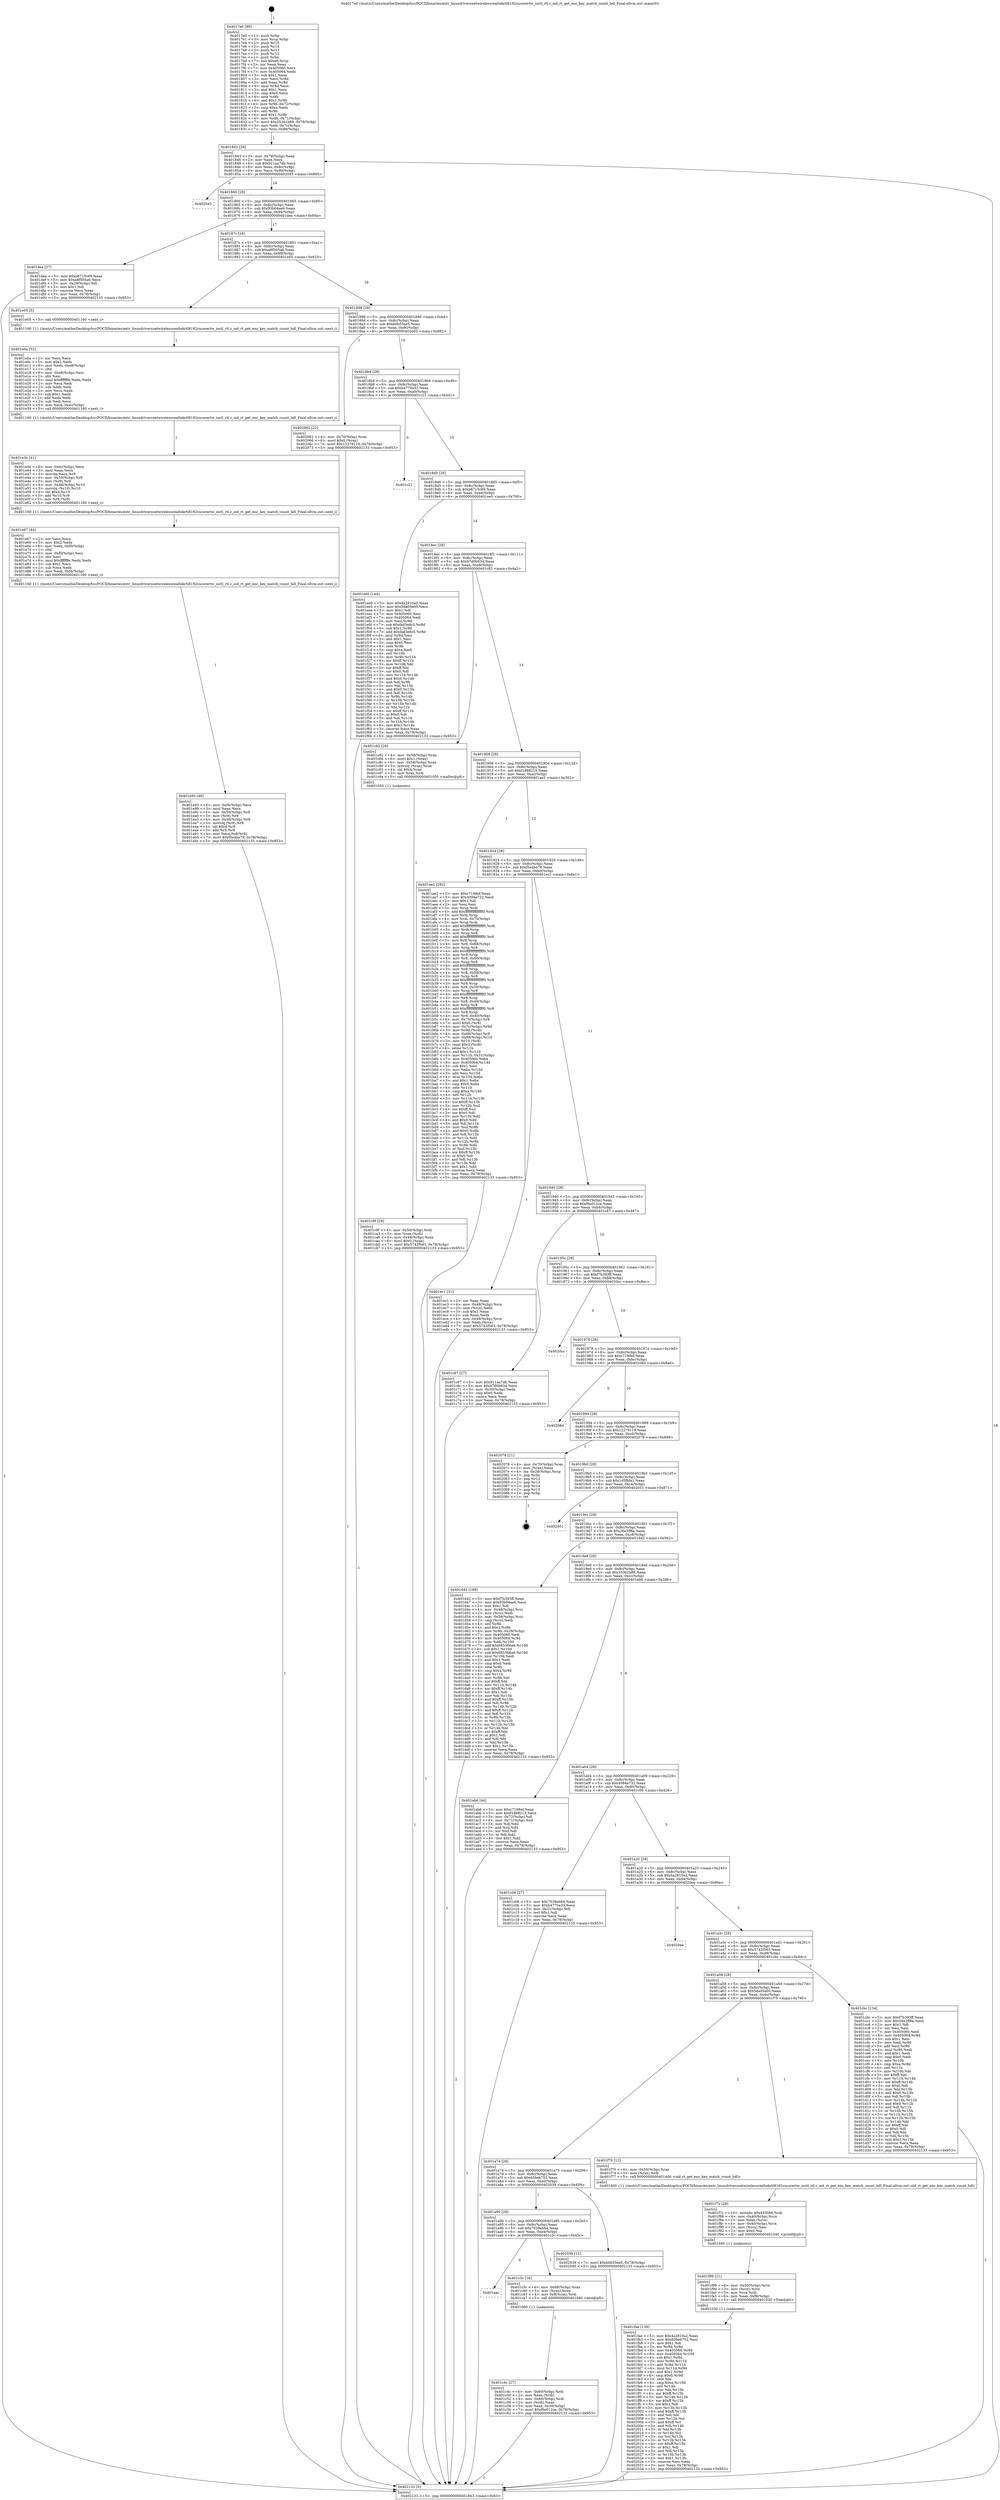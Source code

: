 digraph "0x4017e0" {
  label = "0x4017e0 (/mnt/c/Users/mathe/Desktop/tcc/POCII/binaries/extr_linuxdriversnetwirelessrealtekrtl8192cucorertw_ioctl_rtl.c_oid_rt_get_enc_key_match_count_hdl_Final-ollvm.out::main(0))"
  labelloc = "t"
  node[shape=record]

  Entry [label="",width=0.3,height=0.3,shape=circle,fillcolor=black,style=filled]
  "0x401843" [label="{
     0x401843 [29]\l
     | [instrs]\l
     &nbsp;&nbsp;0x401843 \<+3\>: mov -0x78(%rbp),%eax\l
     &nbsp;&nbsp;0x401846 \<+2\>: mov %eax,%ecx\l
     &nbsp;&nbsp;0x401848 \<+6\>: sub $0x911aa7db,%ecx\l
     &nbsp;&nbsp;0x40184e \<+6\>: mov %eax,-0x8c(%rbp)\l
     &nbsp;&nbsp;0x401854 \<+6\>: mov %ecx,-0x90(%rbp)\l
     &nbsp;&nbsp;0x40185a \<+6\>: je 0000000000402045 \<main+0x865\>\l
  }"]
  "0x402045" [label="{
     0x402045\l
  }", style=dashed]
  "0x401860" [label="{
     0x401860 [28]\l
     | [instrs]\l
     &nbsp;&nbsp;0x401860 \<+5\>: jmp 0000000000401865 \<main+0x85\>\l
     &nbsp;&nbsp;0x401865 \<+6\>: mov -0x8c(%rbp),%eax\l
     &nbsp;&nbsp;0x40186b \<+5\>: sub $0x93b04ae6,%eax\l
     &nbsp;&nbsp;0x401870 \<+6\>: mov %eax,-0x94(%rbp)\l
     &nbsp;&nbsp;0x401876 \<+6\>: je 0000000000401dea \<main+0x60a\>\l
  }"]
  Exit [label="",width=0.3,height=0.3,shape=circle,fillcolor=black,style=filled,peripheries=2]
  "0x401dea" [label="{
     0x401dea [27]\l
     | [instrs]\l
     &nbsp;&nbsp;0x401dea \<+5\>: mov $0xb6715c69,%eax\l
     &nbsp;&nbsp;0x401def \<+5\>: mov $0xa8f505a6,%ecx\l
     &nbsp;&nbsp;0x401df4 \<+3\>: mov -0x29(%rbp),%dl\l
     &nbsp;&nbsp;0x401df7 \<+3\>: test $0x1,%dl\l
     &nbsp;&nbsp;0x401dfa \<+3\>: cmovne %ecx,%eax\l
     &nbsp;&nbsp;0x401dfd \<+3\>: mov %eax,-0x78(%rbp)\l
     &nbsp;&nbsp;0x401e00 \<+5\>: jmp 0000000000402133 \<main+0x953\>\l
  }"]
  "0x40187c" [label="{
     0x40187c [28]\l
     | [instrs]\l
     &nbsp;&nbsp;0x40187c \<+5\>: jmp 0000000000401881 \<main+0xa1\>\l
     &nbsp;&nbsp;0x401881 \<+6\>: mov -0x8c(%rbp),%eax\l
     &nbsp;&nbsp;0x401887 \<+5\>: sub $0xa8f505a6,%eax\l
     &nbsp;&nbsp;0x40188c \<+6\>: mov %eax,-0x98(%rbp)\l
     &nbsp;&nbsp;0x401892 \<+6\>: je 0000000000401e05 \<main+0x625\>\l
  }"]
  "0x401fae" [label="{
     0x401fae [139]\l
     | [instrs]\l
     &nbsp;&nbsp;0x401fae \<+5\>: mov $0x4a2810a2,%eax\l
     &nbsp;&nbsp;0x401fb3 \<+5\>: mov $0x65beb752,%esi\l
     &nbsp;&nbsp;0x401fb8 \<+2\>: mov $0x1,%dl\l
     &nbsp;&nbsp;0x401fba \<+3\>: xor %r8d,%r8d\l
     &nbsp;&nbsp;0x401fbd \<+8\>: mov 0x405060,%r9d\l
     &nbsp;&nbsp;0x401fc5 \<+8\>: mov 0x405064,%r10d\l
     &nbsp;&nbsp;0x401fcd \<+4\>: sub $0x1,%r8d\l
     &nbsp;&nbsp;0x401fd1 \<+3\>: mov %r9d,%r11d\l
     &nbsp;&nbsp;0x401fd4 \<+3\>: add %r8d,%r11d\l
     &nbsp;&nbsp;0x401fd7 \<+4\>: imul %r11d,%r9d\l
     &nbsp;&nbsp;0x401fdb \<+4\>: and $0x1,%r9d\l
     &nbsp;&nbsp;0x401fdf \<+4\>: cmp $0x0,%r9d\l
     &nbsp;&nbsp;0x401fe3 \<+3\>: sete %bl\l
     &nbsp;&nbsp;0x401fe6 \<+4\>: cmp $0xa,%r10d\l
     &nbsp;&nbsp;0x401fea \<+4\>: setl %r14b\l
     &nbsp;&nbsp;0x401fee \<+3\>: mov %bl,%r15b\l
     &nbsp;&nbsp;0x401ff1 \<+4\>: xor $0xff,%r15b\l
     &nbsp;&nbsp;0x401ff5 \<+3\>: mov %r14b,%r12b\l
     &nbsp;&nbsp;0x401ff8 \<+4\>: xor $0xff,%r12b\l
     &nbsp;&nbsp;0x401ffc \<+3\>: xor $0x1,%dl\l
     &nbsp;&nbsp;0x401fff \<+3\>: mov %r15b,%r13b\l
     &nbsp;&nbsp;0x402002 \<+4\>: and $0xff,%r13b\l
     &nbsp;&nbsp;0x402006 \<+2\>: and %dl,%bl\l
     &nbsp;&nbsp;0x402008 \<+3\>: mov %r12b,%cl\l
     &nbsp;&nbsp;0x40200b \<+3\>: and $0xff,%cl\l
     &nbsp;&nbsp;0x40200e \<+3\>: and %dl,%r14b\l
     &nbsp;&nbsp;0x402011 \<+3\>: or %bl,%r13b\l
     &nbsp;&nbsp;0x402014 \<+3\>: or %r14b,%cl\l
     &nbsp;&nbsp;0x402017 \<+3\>: xor %cl,%r13b\l
     &nbsp;&nbsp;0x40201a \<+3\>: or %r12b,%r15b\l
     &nbsp;&nbsp;0x40201d \<+4\>: xor $0xff,%r15b\l
     &nbsp;&nbsp;0x402021 \<+3\>: or $0x1,%dl\l
     &nbsp;&nbsp;0x402024 \<+3\>: and %dl,%r15b\l
     &nbsp;&nbsp;0x402027 \<+3\>: or %r15b,%r13b\l
     &nbsp;&nbsp;0x40202a \<+4\>: test $0x1,%r13b\l
     &nbsp;&nbsp;0x40202e \<+3\>: cmovne %esi,%eax\l
     &nbsp;&nbsp;0x402031 \<+3\>: mov %eax,-0x78(%rbp)\l
     &nbsp;&nbsp;0x402034 \<+5\>: jmp 0000000000402133 \<main+0x953\>\l
  }"]
  "0x401e05" [label="{
     0x401e05 [5]\l
     | [instrs]\l
     &nbsp;&nbsp;0x401e05 \<+5\>: call 0000000000401160 \<next_i\>\l
     | [calls]\l
     &nbsp;&nbsp;0x401160 \{1\} (/mnt/c/Users/mathe/Desktop/tcc/POCII/binaries/extr_linuxdriversnetwirelessrealtekrtl8192cucorertw_ioctl_rtl.c_oid_rt_get_enc_key_match_count_hdl_Final-ollvm.out::next_i)\l
  }"]
  "0x401898" [label="{
     0x401898 [28]\l
     | [instrs]\l
     &nbsp;&nbsp;0x401898 \<+5\>: jmp 000000000040189d \<main+0xbd\>\l
     &nbsp;&nbsp;0x40189d \<+6\>: mov -0x8c(%rbp),%eax\l
     &nbsp;&nbsp;0x4018a3 \<+5\>: sub $0xb0b55ee5,%eax\l
     &nbsp;&nbsp;0x4018a8 \<+6\>: mov %eax,-0x9c(%rbp)\l
     &nbsp;&nbsp;0x4018ae \<+6\>: je 0000000000402062 \<main+0x882\>\l
  }"]
  "0x401f99" [label="{
     0x401f99 [21]\l
     | [instrs]\l
     &nbsp;&nbsp;0x401f99 \<+4\>: mov -0x50(%rbp),%rcx\l
     &nbsp;&nbsp;0x401f9d \<+3\>: mov (%rcx),%rcx\l
     &nbsp;&nbsp;0x401fa0 \<+3\>: mov %rcx,%rdi\l
     &nbsp;&nbsp;0x401fa3 \<+6\>: mov %eax,-0xf8(%rbp)\l
     &nbsp;&nbsp;0x401fa9 \<+5\>: call 0000000000401030 \<free@plt\>\l
     | [calls]\l
     &nbsp;&nbsp;0x401030 \{1\} (unknown)\l
  }"]
  "0x402062" [label="{
     0x402062 [22]\l
     | [instrs]\l
     &nbsp;&nbsp;0x402062 \<+4\>: mov -0x70(%rbp),%rax\l
     &nbsp;&nbsp;0x402066 \<+6\>: movl $0x0,(%rax)\l
     &nbsp;&nbsp;0x40206c \<+7\>: movl $0x12279119,-0x78(%rbp)\l
     &nbsp;&nbsp;0x402073 \<+5\>: jmp 0000000000402133 \<main+0x953\>\l
  }"]
  "0x4018b4" [label="{
     0x4018b4 [28]\l
     | [instrs]\l
     &nbsp;&nbsp;0x4018b4 \<+5\>: jmp 00000000004018b9 \<main+0xd9\>\l
     &nbsp;&nbsp;0x4018b9 \<+6\>: mov -0x8c(%rbp),%eax\l
     &nbsp;&nbsp;0x4018bf \<+5\>: sub $0xb4770a33,%eax\l
     &nbsp;&nbsp;0x4018c4 \<+6\>: mov %eax,-0xa0(%rbp)\l
     &nbsp;&nbsp;0x4018ca \<+6\>: je 0000000000401c21 \<main+0x441\>\l
  }"]
  "0x401f7c" [label="{
     0x401f7c [29]\l
     | [instrs]\l
     &nbsp;&nbsp;0x401f7c \<+10\>: movabs $0x4030b6,%rdi\l
     &nbsp;&nbsp;0x401f86 \<+4\>: mov -0x40(%rbp),%rcx\l
     &nbsp;&nbsp;0x401f8a \<+2\>: mov %eax,(%rcx)\l
     &nbsp;&nbsp;0x401f8c \<+4\>: mov -0x40(%rbp),%rcx\l
     &nbsp;&nbsp;0x401f90 \<+2\>: mov (%rcx),%esi\l
     &nbsp;&nbsp;0x401f92 \<+2\>: mov $0x0,%al\l
     &nbsp;&nbsp;0x401f94 \<+5\>: call 0000000000401040 \<printf@plt\>\l
     | [calls]\l
     &nbsp;&nbsp;0x401040 \{1\} (unknown)\l
  }"]
  "0x401c21" [label="{
     0x401c21\l
  }", style=dashed]
  "0x4018d0" [label="{
     0x4018d0 [28]\l
     | [instrs]\l
     &nbsp;&nbsp;0x4018d0 \<+5\>: jmp 00000000004018d5 \<main+0xf5\>\l
     &nbsp;&nbsp;0x4018d5 \<+6\>: mov -0x8c(%rbp),%eax\l
     &nbsp;&nbsp;0x4018db \<+5\>: sub $0xb6715c69,%eax\l
     &nbsp;&nbsp;0x4018e0 \<+6\>: mov %eax,-0xa4(%rbp)\l
     &nbsp;&nbsp;0x4018e6 \<+6\>: je 0000000000401ee0 \<main+0x700\>\l
  }"]
  "0x401e93" [label="{
     0x401e93 [46]\l
     | [instrs]\l
     &nbsp;&nbsp;0x401e93 \<+6\>: mov -0xf4(%rbp),%ecx\l
     &nbsp;&nbsp;0x401e99 \<+3\>: imul %eax,%ecx\l
     &nbsp;&nbsp;0x401e9c \<+4\>: mov -0x50(%rbp),%r8\l
     &nbsp;&nbsp;0x401ea0 \<+3\>: mov (%r8),%r8\l
     &nbsp;&nbsp;0x401ea3 \<+4\>: mov -0x48(%rbp),%r9\l
     &nbsp;&nbsp;0x401ea7 \<+3\>: movslq (%r9),%r9\l
     &nbsp;&nbsp;0x401eaa \<+4\>: shl $0x4,%r9\l
     &nbsp;&nbsp;0x401eae \<+3\>: add %r9,%r8\l
     &nbsp;&nbsp;0x401eb1 \<+4\>: mov %ecx,0x8(%r8)\l
     &nbsp;&nbsp;0x401eb5 \<+7\>: movl $0xf5e4be78,-0x78(%rbp)\l
     &nbsp;&nbsp;0x401ebc \<+5\>: jmp 0000000000402133 \<main+0x953\>\l
  }"]
  "0x401ee0" [label="{
     0x401ee0 [144]\l
     | [instrs]\l
     &nbsp;&nbsp;0x401ee0 \<+5\>: mov $0x4a2810a2,%eax\l
     &nbsp;&nbsp;0x401ee5 \<+5\>: mov $0x5da05e05,%ecx\l
     &nbsp;&nbsp;0x401eea \<+2\>: mov $0x1,%dl\l
     &nbsp;&nbsp;0x401eec \<+7\>: mov 0x405060,%esi\l
     &nbsp;&nbsp;0x401ef3 \<+7\>: mov 0x405064,%edi\l
     &nbsp;&nbsp;0x401efa \<+3\>: mov %esi,%r8d\l
     &nbsp;&nbsp;0x401efd \<+7\>: sub $0xfad3e8c5,%r8d\l
     &nbsp;&nbsp;0x401f04 \<+4\>: sub $0x1,%r8d\l
     &nbsp;&nbsp;0x401f08 \<+7\>: add $0xfad3e8c5,%r8d\l
     &nbsp;&nbsp;0x401f0f \<+4\>: imul %r8d,%esi\l
     &nbsp;&nbsp;0x401f13 \<+3\>: and $0x1,%esi\l
     &nbsp;&nbsp;0x401f16 \<+3\>: cmp $0x0,%esi\l
     &nbsp;&nbsp;0x401f19 \<+4\>: sete %r9b\l
     &nbsp;&nbsp;0x401f1d \<+3\>: cmp $0xa,%edi\l
     &nbsp;&nbsp;0x401f20 \<+4\>: setl %r10b\l
     &nbsp;&nbsp;0x401f24 \<+3\>: mov %r9b,%r11b\l
     &nbsp;&nbsp;0x401f27 \<+4\>: xor $0xff,%r11b\l
     &nbsp;&nbsp;0x401f2b \<+3\>: mov %r10b,%bl\l
     &nbsp;&nbsp;0x401f2e \<+3\>: xor $0xff,%bl\l
     &nbsp;&nbsp;0x401f31 \<+3\>: xor $0x0,%dl\l
     &nbsp;&nbsp;0x401f34 \<+3\>: mov %r11b,%r14b\l
     &nbsp;&nbsp;0x401f37 \<+4\>: and $0x0,%r14b\l
     &nbsp;&nbsp;0x401f3b \<+3\>: and %dl,%r9b\l
     &nbsp;&nbsp;0x401f3e \<+3\>: mov %bl,%r15b\l
     &nbsp;&nbsp;0x401f41 \<+4\>: and $0x0,%r15b\l
     &nbsp;&nbsp;0x401f45 \<+3\>: and %dl,%r10b\l
     &nbsp;&nbsp;0x401f48 \<+3\>: or %r9b,%r14b\l
     &nbsp;&nbsp;0x401f4b \<+3\>: or %r10b,%r15b\l
     &nbsp;&nbsp;0x401f4e \<+3\>: xor %r15b,%r14b\l
     &nbsp;&nbsp;0x401f51 \<+3\>: or %bl,%r11b\l
     &nbsp;&nbsp;0x401f54 \<+4\>: xor $0xff,%r11b\l
     &nbsp;&nbsp;0x401f58 \<+3\>: or $0x0,%dl\l
     &nbsp;&nbsp;0x401f5b \<+3\>: and %dl,%r11b\l
     &nbsp;&nbsp;0x401f5e \<+3\>: or %r11b,%r14b\l
     &nbsp;&nbsp;0x401f61 \<+4\>: test $0x1,%r14b\l
     &nbsp;&nbsp;0x401f65 \<+3\>: cmovne %ecx,%eax\l
     &nbsp;&nbsp;0x401f68 \<+3\>: mov %eax,-0x78(%rbp)\l
     &nbsp;&nbsp;0x401f6b \<+5\>: jmp 0000000000402133 \<main+0x953\>\l
  }"]
  "0x4018ec" [label="{
     0x4018ec [28]\l
     | [instrs]\l
     &nbsp;&nbsp;0x4018ec \<+5\>: jmp 00000000004018f1 \<main+0x111\>\l
     &nbsp;&nbsp;0x4018f1 \<+6\>: mov -0x8c(%rbp),%eax\l
     &nbsp;&nbsp;0x4018f7 \<+5\>: sub $0xb7d0b634,%eax\l
     &nbsp;&nbsp;0x4018fc \<+6\>: mov %eax,-0xa8(%rbp)\l
     &nbsp;&nbsp;0x401902 \<+6\>: je 0000000000401c82 \<main+0x4a2\>\l
  }"]
  "0x401e67" [label="{
     0x401e67 [44]\l
     | [instrs]\l
     &nbsp;&nbsp;0x401e67 \<+2\>: xor %ecx,%ecx\l
     &nbsp;&nbsp;0x401e69 \<+5\>: mov $0x2,%edx\l
     &nbsp;&nbsp;0x401e6e \<+6\>: mov %edx,-0xf0(%rbp)\l
     &nbsp;&nbsp;0x401e74 \<+1\>: cltd\l
     &nbsp;&nbsp;0x401e75 \<+6\>: mov -0xf0(%rbp),%esi\l
     &nbsp;&nbsp;0x401e7b \<+2\>: idiv %esi\l
     &nbsp;&nbsp;0x401e7d \<+6\>: imul $0xfffffffe,%edx,%edx\l
     &nbsp;&nbsp;0x401e83 \<+3\>: sub $0x1,%ecx\l
     &nbsp;&nbsp;0x401e86 \<+2\>: sub %ecx,%edx\l
     &nbsp;&nbsp;0x401e88 \<+6\>: mov %edx,-0xf4(%rbp)\l
     &nbsp;&nbsp;0x401e8e \<+5\>: call 0000000000401160 \<next_i\>\l
     | [calls]\l
     &nbsp;&nbsp;0x401160 \{1\} (/mnt/c/Users/mathe/Desktop/tcc/POCII/binaries/extr_linuxdriversnetwirelessrealtekrtl8192cucorertw_ioctl_rtl.c_oid_rt_get_enc_key_match_count_hdl_Final-ollvm.out::next_i)\l
  }"]
  "0x401c82" [label="{
     0x401c82 [29]\l
     | [instrs]\l
     &nbsp;&nbsp;0x401c82 \<+4\>: mov -0x58(%rbp),%rax\l
     &nbsp;&nbsp;0x401c86 \<+6\>: movl $0x1,(%rax)\l
     &nbsp;&nbsp;0x401c8c \<+4\>: mov -0x58(%rbp),%rax\l
     &nbsp;&nbsp;0x401c90 \<+3\>: movslq (%rax),%rax\l
     &nbsp;&nbsp;0x401c93 \<+4\>: shl $0x4,%rax\l
     &nbsp;&nbsp;0x401c97 \<+3\>: mov %rax,%rdi\l
     &nbsp;&nbsp;0x401c9a \<+5\>: call 0000000000401050 \<malloc@plt\>\l
     | [calls]\l
     &nbsp;&nbsp;0x401050 \{1\} (unknown)\l
  }"]
  "0x401908" [label="{
     0x401908 [28]\l
     | [instrs]\l
     &nbsp;&nbsp;0x401908 \<+5\>: jmp 000000000040190d \<main+0x12d\>\l
     &nbsp;&nbsp;0x40190d \<+6\>: mov -0x8c(%rbp),%eax\l
     &nbsp;&nbsp;0x401913 \<+5\>: sub $0xf1888215,%eax\l
     &nbsp;&nbsp;0x401918 \<+6\>: mov %eax,-0xac(%rbp)\l
     &nbsp;&nbsp;0x40191e \<+6\>: je 0000000000401ae2 \<main+0x302\>\l
  }"]
  "0x401e3e" [label="{
     0x401e3e [41]\l
     | [instrs]\l
     &nbsp;&nbsp;0x401e3e \<+6\>: mov -0xec(%rbp),%ecx\l
     &nbsp;&nbsp;0x401e44 \<+3\>: imul %eax,%ecx\l
     &nbsp;&nbsp;0x401e47 \<+3\>: movslq %ecx,%r8\l
     &nbsp;&nbsp;0x401e4a \<+4\>: mov -0x50(%rbp),%r9\l
     &nbsp;&nbsp;0x401e4e \<+3\>: mov (%r9),%r9\l
     &nbsp;&nbsp;0x401e51 \<+4\>: mov -0x48(%rbp),%r10\l
     &nbsp;&nbsp;0x401e55 \<+3\>: movslq (%r10),%r10\l
     &nbsp;&nbsp;0x401e58 \<+4\>: shl $0x4,%r10\l
     &nbsp;&nbsp;0x401e5c \<+3\>: add %r10,%r9\l
     &nbsp;&nbsp;0x401e5f \<+3\>: mov %r8,(%r9)\l
     &nbsp;&nbsp;0x401e62 \<+5\>: call 0000000000401160 \<next_i\>\l
     | [calls]\l
     &nbsp;&nbsp;0x401160 \{1\} (/mnt/c/Users/mathe/Desktop/tcc/POCII/binaries/extr_linuxdriversnetwirelessrealtekrtl8192cucorertw_ioctl_rtl.c_oid_rt_get_enc_key_match_count_hdl_Final-ollvm.out::next_i)\l
  }"]
  "0x401ae2" [label="{
     0x401ae2 [292]\l
     | [instrs]\l
     &nbsp;&nbsp;0x401ae2 \<+5\>: mov $0xc7198ef,%eax\l
     &nbsp;&nbsp;0x401ae7 \<+5\>: mov $0x4094e732,%ecx\l
     &nbsp;&nbsp;0x401aec \<+2\>: mov $0x1,%dl\l
     &nbsp;&nbsp;0x401aee \<+2\>: xor %esi,%esi\l
     &nbsp;&nbsp;0x401af0 \<+3\>: mov %rsp,%rdi\l
     &nbsp;&nbsp;0x401af3 \<+4\>: add $0xfffffffffffffff0,%rdi\l
     &nbsp;&nbsp;0x401af7 \<+3\>: mov %rdi,%rsp\l
     &nbsp;&nbsp;0x401afa \<+4\>: mov %rdi,-0x70(%rbp)\l
     &nbsp;&nbsp;0x401afe \<+3\>: mov %rsp,%rdi\l
     &nbsp;&nbsp;0x401b01 \<+4\>: add $0xfffffffffffffff0,%rdi\l
     &nbsp;&nbsp;0x401b05 \<+3\>: mov %rdi,%rsp\l
     &nbsp;&nbsp;0x401b08 \<+3\>: mov %rsp,%r8\l
     &nbsp;&nbsp;0x401b0b \<+4\>: add $0xfffffffffffffff0,%r8\l
     &nbsp;&nbsp;0x401b0f \<+3\>: mov %r8,%rsp\l
     &nbsp;&nbsp;0x401b12 \<+4\>: mov %r8,-0x68(%rbp)\l
     &nbsp;&nbsp;0x401b16 \<+3\>: mov %rsp,%r8\l
     &nbsp;&nbsp;0x401b19 \<+4\>: add $0xfffffffffffffff0,%r8\l
     &nbsp;&nbsp;0x401b1d \<+3\>: mov %r8,%rsp\l
     &nbsp;&nbsp;0x401b20 \<+4\>: mov %r8,-0x60(%rbp)\l
     &nbsp;&nbsp;0x401b24 \<+3\>: mov %rsp,%r8\l
     &nbsp;&nbsp;0x401b27 \<+4\>: add $0xfffffffffffffff0,%r8\l
     &nbsp;&nbsp;0x401b2b \<+3\>: mov %r8,%rsp\l
     &nbsp;&nbsp;0x401b2e \<+4\>: mov %r8,-0x58(%rbp)\l
     &nbsp;&nbsp;0x401b32 \<+3\>: mov %rsp,%r8\l
     &nbsp;&nbsp;0x401b35 \<+4\>: add $0xfffffffffffffff0,%r8\l
     &nbsp;&nbsp;0x401b39 \<+3\>: mov %r8,%rsp\l
     &nbsp;&nbsp;0x401b3c \<+4\>: mov %r8,-0x50(%rbp)\l
     &nbsp;&nbsp;0x401b40 \<+3\>: mov %rsp,%r8\l
     &nbsp;&nbsp;0x401b43 \<+4\>: add $0xfffffffffffffff0,%r8\l
     &nbsp;&nbsp;0x401b47 \<+3\>: mov %r8,%rsp\l
     &nbsp;&nbsp;0x401b4a \<+4\>: mov %r8,-0x48(%rbp)\l
     &nbsp;&nbsp;0x401b4e \<+3\>: mov %rsp,%r8\l
     &nbsp;&nbsp;0x401b51 \<+4\>: add $0xfffffffffffffff0,%r8\l
     &nbsp;&nbsp;0x401b55 \<+3\>: mov %r8,%rsp\l
     &nbsp;&nbsp;0x401b58 \<+4\>: mov %r8,-0x40(%rbp)\l
     &nbsp;&nbsp;0x401b5c \<+4\>: mov -0x70(%rbp),%r8\l
     &nbsp;&nbsp;0x401b60 \<+7\>: movl $0x0,(%r8)\l
     &nbsp;&nbsp;0x401b67 \<+4\>: mov -0x7c(%rbp),%r9d\l
     &nbsp;&nbsp;0x401b6b \<+3\>: mov %r9d,(%rdi)\l
     &nbsp;&nbsp;0x401b6e \<+4\>: mov -0x68(%rbp),%r8\l
     &nbsp;&nbsp;0x401b72 \<+7\>: mov -0x88(%rbp),%r10\l
     &nbsp;&nbsp;0x401b79 \<+3\>: mov %r10,(%r8)\l
     &nbsp;&nbsp;0x401b7c \<+3\>: cmpl $0x2,(%rdi)\l
     &nbsp;&nbsp;0x401b7f \<+4\>: setne %r11b\l
     &nbsp;&nbsp;0x401b83 \<+4\>: and $0x1,%r11b\l
     &nbsp;&nbsp;0x401b87 \<+4\>: mov %r11b,-0x31(%rbp)\l
     &nbsp;&nbsp;0x401b8b \<+7\>: mov 0x405060,%ebx\l
     &nbsp;&nbsp;0x401b92 \<+8\>: mov 0x405064,%r14d\l
     &nbsp;&nbsp;0x401b9a \<+3\>: sub $0x1,%esi\l
     &nbsp;&nbsp;0x401b9d \<+3\>: mov %ebx,%r15d\l
     &nbsp;&nbsp;0x401ba0 \<+3\>: add %esi,%r15d\l
     &nbsp;&nbsp;0x401ba3 \<+4\>: imul %r15d,%ebx\l
     &nbsp;&nbsp;0x401ba7 \<+3\>: and $0x1,%ebx\l
     &nbsp;&nbsp;0x401baa \<+3\>: cmp $0x0,%ebx\l
     &nbsp;&nbsp;0x401bad \<+4\>: sete %r11b\l
     &nbsp;&nbsp;0x401bb1 \<+4\>: cmp $0xa,%r14d\l
     &nbsp;&nbsp;0x401bb5 \<+4\>: setl %r12b\l
     &nbsp;&nbsp;0x401bb9 \<+3\>: mov %r11b,%r13b\l
     &nbsp;&nbsp;0x401bbc \<+4\>: xor $0xff,%r13b\l
     &nbsp;&nbsp;0x401bc0 \<+3\>: mov %r12b,%sil\l
     &nbsp;&nbsp;0x401bc3 \<+4\>: xor $0xff,%sil\l
     &nbsp;&nbsp;0x401bc7 \<+3\>: xor $0x0,%dl\l
     &nbsp;&nbsp;0x401bca \<+3\>: mov %r13b,%dil\l
     &nbsp;&nbsp;0x401bcd \<+4\>: and $0x0,%dil\l
     &nbsp;&nbsp;0x401bd1 \<+3\>: and %dl,%r11b\l
     &nbsp;&nbsp;0x401bd4 \<+3\>: mov %sil,%r8b\l
     &nbsp;&nbsp;0x401bd7 \<+4\>: and $0x0,%r8b\l
     &nbsp;&nbsp;0x401bdb \<+3\>: and %dl,%r12b\l
     &nbsp;&nbsp;0x401bde \<+3\>: or %r11b,%dil\l
     &nbsp;&nbsp;0x401be1 \<+3\>: or %r12b,%r8b\l
     &nbsp;&nbsp;0x401be4 \<+3\>: xor %r8b,%dil\l
     &nbsp;&nbsp;0x401be7 \<+3\>: or %sil,%r13b\l
     &nbsp;&nbsp;0x401bea \<+4\>: xor $0xff,%r13b\l
     &nbsp;&nbsp;0x401bee \<+3\>: or $0x0,%dl\l
     &nbsp;&nbsp;0x401bf1 \<+3\>: and %dl,%r13b\l
     &nbsp;&nbsp;0x401bf4 \<+3\>: or %r13b,%dil\l
     &nbsp;&nbsp;0x401bf7 \<+4\>: test $0x1,%dil\l
     &nbsp;&nbsp;0x401bfb \<+3\>: cmovne %ecx,%eax\l
     &nbsp;&nbsp;0x401bfe \<+3\>: mov %eax,-0x78(%rbp)\l
     &nbsp;&nbsp;0x401c01 \<+5\>: jmp 0000000000402133 \<main+0x953\>\l
  }"]
  "0x401924" [label="{
     0x401924 [28]\l
     | [instrs]\l
     &nbsp;&nbsp;0x401924 \<+5\>: jmp 0000000000401929 \<main+0x149\>\l
     &nbsp;&nbsp;0x401929 \<+6\>: mov -0x8c(%rbp),%eax\l
     &nbsp;&nbsp;0x40192f \<+5\>: sub $0xf5e4be78,%eax\l
     &nbsp;&nbsp;0x401934 \<+6\>: mov %eax,-0xb0(%rbp)\l
     &nbsp;&nbsp;0x40193a \<+6\>: je 0000000000401ec1 \<main+0x6e1\>\l
  }"]
  "0x401e0a" [label="{
     0x401e0a [52]\l
     | [instrs]\l
     &nbsp;&nbsp;0x401e0a \<+2\>: xor %ecx,%ecx\l
     &nbsp;&nbsp;0x401e0c \<+5\>: mov $0x2,%edx\l
     &nbsp;&nbsp;0x401e11 \<+6\>: mov %edx,-0xe8(%rbp)\l
     &nbsp;&nbsp;0x401e17 \<+1\>: cltd\l
     &nbsp;&nbsp;0x401e18 \<+6\>: mov -0xe8(%rbp),%esi\l
     &nbsp;&nbsp;0x401e1e \<+2\>: idiv %esi\l
     &nbsp;&nbsp;0x401e20 \<+6\>: imul $0xfffffffe,%edx,%edx\l
     &nbsp;&nbsp;0x401e26 \<+2\>: mov %ecx,%edi\l
     &nbsp;&nbsp;0x401e28 \<+2\>: sub %edx,%edi\l
     &nbsp;&nbsp;0x401e2a \<+2\>: mov %ecx,%edx\l
     &nbsp;&nbsp;0x401e2c \<+3\>: sub $0x1,%edx\l
     &nbsp;&nbsp;0x401e2f \<+2\>: add %edx,%edi\l
     &nbsp;&nbsp;0x401e31 \<+2\>: sub %edi,%ecx\l
     &nbsp;&nbsp;0x401e33 \<+6\>: mov %ecx,-0xec(%rbp)\l
     &nbsp;&nbsp;0x401e39 \<+5\>: call 0000000000401160 \<next_i\>\l
     | [calls]\l
     &nbsp;&nbsp;0x401160 \{1\} (/mnt/c/Users/mathe/Desktop/tcc/POCII/binaries/extr_linuxdriversnetwirelessrealtekrtl8192cucorertw_ioctl_rtl.c_oid_rt_get_enc_key_match_count_hdl_Final-ollvm.out::next_i)\l
  }"]
  "0x401ec1" [label="{
     0x401ec1 [31]\l
     | [instrs]\l
     &nbsp;&nbsp;0x401ec1 \<+2\>: xor %eax,%eax\l
     &nbsp;&nbsp;0x401ec3 \<+4\>: mov -0x48(%rbp),%rcx\l
     &nbsp;&nbsp;0x401ec7 \<+2\>: mov (%rcx),%edx\l
     &nbsp;&nbsp;0x401ec9 \<+3\>: sub $0x1,%eax\l
     &nbsp;&nbsp;0x401ecc \<+2\>: sub %eax,%edx\l
     &nbsp;&nbsp;0x401ece \<+4\>: mov -0x48(%rbp),%rcx\l
     &nbsp;&nbsp;0x401ed2 \<+2\>: mov %edx,(%rcx)\l
     &nbsp;&nbsp;0x401ed4 \<+7\>: movl $0x5742f563,-0x78(%rbp)\l
     &nbsp;&nbsp;0x401edb \<+5\>: jmp 0000000000402133 \<main+0x953\>\l
  }"]
  "0x401940" [label="{
     0x401940 [28]\l
     | [instrs]\l
     &nbsp;&nbsp;0x401940 \<+5\>: jmp 0000000000401945 \<main+0x165\>\l
     &nbsp;&nbsp;0x401945 \<+6\>: mov -0x8c(%rbp),%eax\l
     &nbsp;&nbsp;0x40194b \<+5\>: sub $0xf6e012ce,%eax\l
     &nbsp;&nbsp;0x401950 \<+6\>: mov %eax,-0xb4(%rbp)\l
     &nbsp;&nbsp;0x401956 \<+6\>: je 0000000000401c67 \<main+0x487\>\l
  }"]
  "0x401c9f" [label="{
     0x401c9f [29]\l
     | [instrs]\l
     &nbsp;&nbsp;0x401c9f \<+4\>: mov -0x50(%rbp),%rdi\l
     &nbsp;&nbsp;0x401ca3 \<+3\>: mov %rax,(%rdi)\l
     &nbsp;&nbsp;0x401ca6 \<+4\>: mov -0x48(%rbp),%rax\l
     &nbsp;&nbsp;0x401caa \<+6\>: movl $0x0,(%rax)\l
     &nbsp;&nbsp;0x401cb0 \<+7\>: movl $0x5742f563,-0x78(%rbp)\l
     &nbsp;&nbsp;0x401cb7 \<+5\>: jmp 0000000000402133 \<main+0x953\>\l
  }"]
  "0x401c67" [label="{
     0x401c67 [27]\l
     | [instrs]\l
     &nbsp;&nbsp;0x401c67 \<+5\>: mov $0x911aa7db,%eax\l
     &nbsp;&nbsp;0x401c6c \<+5\>: mov $0xb7d0b634,%ecx\l
     &nbsp;&nbsp;0x401c71 \<+3\>: mov -0x30(%rbp),%edx\l
     &nbsp;&nbsp;0x401c74 \<+3\>: cmp $0x0,%edx\l
     &nbsp;&nbsp;0x401c77 \<+3\>: cmove %ecx,%eax\l
     &nbsp;&nbsp;0x401c7a \<+3\>: mov %eax,-0x78(%rbp)\l
     &nbsp;&nbsp;0x401c7d \<+5\>: jmp 0000000000402133 \<main+0x953\>\l
  }"]
  "0x40195c" [label="{
     0x40195c [28]\l
     | [instrs]\l
     &nbsp;&nbsp;0x40195c \<+5\>: jmp 0000000000401961 \<main+0x181\>\l
     &nbsp;&nbsp;0x401961 \<+6\>: mov -0x8c(%rbp),%eax\l
     &nbsp;&nbsp;0x401967 \<+5\>: sub $0xf7b393ff,%eax\l
     &nbsp;&nbsp;0x40196c \<+6\>: mov %eax,-0xb8(%rbp)\l
     &nbsp;&nbsp;0x401972 \<+6\>: je 00000000004020cc \<main+0x8ec\>\l
  }"]
  "0x401c4c" [label="{
     0x401c4c [27]\l
     | [instrs]\l
     &nbsp;&nbsp;0x401c4c \<+4\>: mov -0x60(%rbp),%rdi\l
     &nbsp;&nbsp;0x401c50 \<+2\>: mov %eax,(%rdi)\l
     &nbsp;&nbsp;0x401c52 \<+4\>: mov -0x60(%rbp),%rdi\l
     &nbsp;&nbsp;0x401c56 \<+2\>: mov (%rdi),%eax\l
     &nbsp;&nbsp;0x401c58 \<+3\>: mov %eax,-0x30(%rbp)\l
     &nbsp;&nbsp;0x401c5b \<+7\>: movl $0xf6e012ce,-0x78(%rbp)\l
     &nbsp;&nbsp;0x401c62 \<+5\>: jmp 0000000000402133 \<main+0x953\>\l
  }"]
  "0x4020cc" [label="{
     0x4020cc\l
  }", style=dashed]
  "0x401978" [label="{
     0x401978 [28]\l
     | [instrs]\l
     &nbsp;&nbsp;0x401978 \<+5\>: jmp 000000000040197d \<main+0x19d\>\l
     &nbsp;&nbsp;0x40197d \<+6\>: mov -0x8c(%rbp),%eax\l
     &nbsp;&nbsp;0x401983 \<+5\>: sub $0xc7198ef,%eax\l
     &nbsp;&nbsp;0x401988 \<+6\>: mov %eax,-0xbc(%rbp)\l
     &nbsp;&nbsp;0x40198e \<+6\>: je 000000000040208d \<main+0x8ad\>\l
  }"]
  "0x401aac" [label="{
     0x401aac\l
  }", style=dashed]
  "0x40208d" [label="{
     0x40208d\l
  }", style=dashed]
  "0x401994" [label="{
     0x401994 [28]\l
     | [instrs]\l
     &nbsp;&nbsp;0x401994 \<+5\>: jmp 0000000000401999 \<main+0x1b9\>\l
     &nbsp;&nbsp;0x401999 \<+6\>: mov -0x8c(%rbp),%eax\l
     &nbsp;&nbsp;0x40199f \<+5\>: sub $0x12279119,%eax\l
     &nbsp;&nbsp;0x4019a4 \<+6\>: mov %eax,-0xc0(%rbp)\l
     &nbsp;&nbsp;0x4019aa \<+6\>: je 0000000000402078 \<main+0x898\>\l
  }"]
  "0x401c3c" [label="{
     0x401c3c [16]\l
     | [instrs]\l
     &nbsp;&nbsp;0x401c3c \<+4\>: mov -0x68(%rbp),%rax\l
     &nbsp;&nbsp;0x401c40 \<+3\>: mov (%rax),%rax\l
     &nbsp;&nbsp;0x401c43 \<+4\>: mov 0x8(%rax),%rdi\l
     &nbsp;&nbsp;0x401c47 \<+5\>: call 0000000000401060 \<atoi@plt\>\l
     | [calls]\l
     &nbsp;&nbsp;0x401060 \{1\} (unknown)\l
  }"]
  "0x402078" [label="{
     0x402078 [21]\l
     | [instrs]\l
     &nbsp;&nbsp;0x402078 \<+4\>: mov -0x70(%rbp),%rax\l
     &nbsp;&nbsp;0x40207c \<+2\>: mov (%rax),%eax\l
     &nbsp;&nbsp;0x40207e \<+4\>: lea -0x28(%rbp),%rsp\l
     &nbsp;&nbsp;0x402082 \<+1\>: pop %rbx\l
     &nbsp;&nbsp;0x402083 \<+2\>: pop %r12\l
     &nbsp;&nbsp;0x402085 \<+2\>: pop %r13\l
     &nbsp;&nbsp;0x402087 \<+2\>: pop %r14\l
     &nbsp;&nbsp;0x402089 \<+2\>: pop %r15\l
     &nbsp;&nbsp;0x40208b \<+1\>: pop %rbp\l
     &nbsp;&nbsp;0x40208c \<+1\>: ret\l
  }"]
  "0x4019b0" [label="{
     0x4019b0 [28]\l
     | [instrs]\l
     &nbsp;&nbsp;0x4019b0 \<+5\>: jmp 00000000004019b5 \<main+0x1d5\>\l
     &nbsp;&nbsp;0x4019b5 \<+6\>: mov -0x8c(%rbp),%eax\l
     &nbsp;&nbsp;0x4019bb \<+5\>: sub $0x1d5fbfa1,%eax\l
     &nbsp;&nbsp;0x4019c0 \<+6\>: mov %eax,-0xc4(%rbp)\l
     &nbsp;&nbsp;0x4019c6 \<+6\>: je 0000000000402051 \<main+0x871\>\l
  }"]
  "0x401a90" [label="{
     0x401a90 [28]\l
     | [instrs]\l
     &nbsp;&nbsp;0x401a90 \<+5\>: jmp 0000000000401a95 \<main+0x2b5\>\l
     &nbsp;&nbsp;0x401a95 \<+6\>: mov -0x8c(%rbp),%eax\l
     &nbsp;&nbsp;0x401a9b \<+5\>: sub $0x7039ab64,%eax\l
     &nbsp;&nbsp;0x401aa0 \<+6\>: mov %eax,-0xe4(%rbp)\l
     &nbsp;&nbsp;0x401aa6 \<+6\>: je 0000000000401c3c \<main+0x45c\>\l
  }"]
  "0x402051" [label="{
     0x402051\l
  }", style=dashed]
  "0x4019cc" [label="{
     0x4019cc [28]\l
     | [instrs]\l
     &nbsp;&nbsp;0x4019cc \<+5\>: jmp 00000000004019d1 \<main+0x1f1\>\l
     &nbsp;&nbsp;0x4019d1 \<+6\>: mov -0x8c(%rbp),%eax\l
     &nbsp;&nbsp;0x4019d7 \<+5\>: sub $0x26e2ff8a,%eax\l
     &nbsp;&nbsp;0x4019dc \<+6\>: mov %eax,-0xc8(%rbp)\l
     &nbsp;&nbsp;0x4019e2 \<+6\>: je 0000000000401d42 \<main+0x562\>\l
  }"]
  "0x402039" [label="{
     0x402039 [12]\l
     | [instrs]\l
     &nbsp;&nbsp;0x402039 \<+7\>: movl $0xb0b55ee5,-0x78(%rbp)\l
     &nbsp;&nbsp;0x402040 \<+5\>: jmp 0000000000402133 \<main+0x953\>\l
  }"]
  "0x401d42" [label="{
     0x401d42 [168]\l
     | [instrs]\l
     &nbsp;&nbsp;0x401d42 \<+5\>: mov $0xf7b393ff,%eax\l
     &nbsp;&nbsp;0x401d47 \<+5\>: mov $0x93b04ae6,%ecx\l
     &nbsp;&nbsp;0x401d4c \<+2\>: mov $0x1,%dl\l
     &nbsp;&nbsp;0x401d4e \<+4\>: mov -0x48(%rbp),%rsi\l
     &nbsp;&nbsp;0x401d52 \<+2\>: mov (%rsi),%edi\l
     &nbsp;&nbsp;0x401d54 \<+4\>: mov -0x58(%rbp),%rsi\l
     &nbsp;&nbsp;0x401d58 \<+2\>: cmp (%rsi),%edi\l
     &nbsp;&nbsp;0x401d5a \<+4\>: setl %r8b\l
     &nbsp;&nbsp;0x401d5e \<+4\>: and $0x1,%r8b\l
     &nbsp;&nbsp;0x401d62 \<+4\>: mov %r8b,-0x29(%rbp)\l
     &nbsp;&nbsp;0x401d66 \<+7\>: mov 0x405060,%edi\l
     &nbsp;&nbsp;0x401d6d \<+8\>: mov 0x405064,%r9d\l
     &nbsp;&nbsp;0x401d75 \<+3\>: mov %edi,%r10d\l
     &nbsp;&nbsp;0x401d78 \<+7\>: add $0x685366a6,%r10d\l
     &nbsp;&nbsp;0x401d7f \<+4\>: sub $0x1,%r10d\l
     &nbsp;&nbsp;0x401d83 \<+7\>: sub $0x685366a6,%r10d\l
     &nbsp;&nbsp;0x401d8a \<+4\>: imul %r10d,%edi\l
     &nbsp;&nbsp;0x401d8e \<+3\>: and $0x1,%edi\l
     &nbsp;&nbsp;0x401d91 \<+3\>: cmp $0x0,%edi\l
     &nbsp;&nbsp;0x401d94 \<+4\>: sete %r8b\l
     &nbsp;&nbsp;0x401d98 \<+4\>: cmp $0xa,%r9d\l
     &nbsp;&nbsp;0x401d9c \<+4\>: setl %r11b\l
     &nbsp;&nbsp;0x401da0 \<+3\>: mov %r8b,%bl\l
     &nbsp;&nbsp;0x401da3 \<+3\>: xor $0xff,%bl\l
     &nbsp;&nbsp;0x401da6 \<+3\>: mov %r11b,%r14b\l
     &nbsp;&nbsp;0x401da9 \<+4\>: xor $0xff,%r14b\l
     &nbsp;&nbsp;0x401dad \<+3\>: xor $0x1,%dl\l
     &nbsp;&nbsp;0x401db0 \<+3\>: mov %bl,%r15b\l
     &nbsp;&nbsp;0x401db3 \<+4\>: and $0xff,%r15b\l
     &nbsp;&nbsp;0x401db7 \<+3\>: and %dl,%r8b\l
     &nbsp;&nbsp;0x401dba \<+3\>: mov %r14b,%r12b\l
     &nbsp;&nbsp;0x401dbd \<+4\>: and $0xff,%r12b\l
     &nbsp;&nbsp;0x401dc1 \<+3\>: and %dl,%r11b\l
     &nbsp;&nbsp;0x401dc4 \<+3\>: or %r8b,%r15b\l
     &nbsp;&nbsp;0x401dc7 \<+3\>: or %r11b,%r12b\l
     &nbsp;&nbsp;0x401dca \<+3\>: xor %r12b,%r15b\l
     &nbsp;&nbsp;0x401dcd \<+3\>: or %r14b,%bl\l
     &nbsp;&nbsp;0x401dd0 \<+3\>: xor $0xff,%bl\l
     &nbsp;&nbsp;0x401dd3 \<+3\>: or $0x1,%dl\l
     &nbsp;&nbsp;0x401dd6 \<+2\>: and %dl,%bl\l
     &nbsp;&nbsp;0x401dd8 \<+3\>: or %bl,%r15b\l
     &nbsp;&nbsp;0x401ddb \<+4\>: test $0x1,%r15b\l
     &nbsp;&nbsp;0x401ddf \<+3\>: cmovne %ecx,%eax\l
     &nbsp;&nbsp;0x401de2 \<+3\>: mov %eax,-0x78(%rbp)\l
     &nbsp;&nbsp;0x401de5 \<+5\>: jmp 0000000000402133 \<main+0x953\>\l
  }"]
  "0x4019e8" [label="{
     0x4019e8 [28]\l
     | [instrs]\l
     &nbsp;&nbsp;0x4019e8 \<+5\>: jmp 00000000004019ed \<main+0x20d\>\l
     &nbsp;&nbsp;0x4019ed \<+6\>: mov -0x8c(%rbp),%eax\l
     &nbsp;&nbsp;0x4019f3 \<+5\>: sub $0x35361b89,%eax\l
     &nbsp;&nbsp;0x4019f8 \<+6\>: mov %eax,-0xcc(%rbp)\l
     &nbsp;&nbsp;0x4019fe \<+6\>: je 0000000000401ab6 \<main+0x2d6\>\l
  }"]
  "0x401a74" [label="{
     0x401a74 [28]\l
     | [instrs]\l
     &nbsp;&nbsp;0x401a74 \<+5\>: jmp 0000000000401a79 \<main+0x299\>\l
     &nbsp;&nbsp;0x401a79 \<+6\>: mov -0x8c(%rbp),%eax\l
     &nbsp;&nbsp;0x401a7f \<+5\>: sub $0x65beb752,%eax\l
     &nbsp;&nbsp;0x401a84 \<+6\>: mov %eax,-0xe0(%rbp)\l
     &nbsp;&nbsp;0x401a8a \<+6\>: je 0000000000402039 \<main+0x859\>\l
  }"]
  "0x401ab6" [label="{
     0x401ab6 [44]\l
     | [instrs]\l
     &nbsp;&nbsp;0x401ab6 \<+5\>: mov $0xc7198ef,%eax\l
     &nbsp;&nbsp;0x401abb \<+5\>: mov $0xf1888215,%ecx\l
     &nbsp;&nbsp;0x401ac0 \<+3\>: mov -0x72(%rbp),%dl\l
     &nbsp;&nbsp;0x401ac3 \<+4\>: mov -0x71(%rbp),%sil\l
     &nbsp;&nbsp;0x401ac7 \<+3\>: mov %dl,%dil\l
     &nbsp;&nbsp;0x401aca \<+3\>: and %sil,%dil\l
     &nbsp;&nbsp;0x401acd \<+3\>: xor %sil,%dl\l
     &nbsp;&nbsp;0x401ad0 \<+3\>: or %dl,%dil\l
     &nbsp;&nbsp;0x401ad3 \<+4\>: test $0x1,%dil\l
     &nbsp;&nbsp;0x401ad7 \<+3\>: cmovne %ecx,%eax\l
     &nbsp;&nbsp;0x401ada \<+3\>: mov %eax,-0x78(%rbp)\l
     &nbsp;&nbsp;0x401add \<+5\>: jmp 0000000000402133 \<main+0x953\>\l
  }"]
  "0x401a04" [label="{
     0x401a04 [28]\l
     | [instrs]\l
     &nbsp;&nbsp;0x401a04 \<+5\>: jmp 0000000000401a09 \<main+0x229\>\l
     &nbsp;&nbsp;0x401a09 \<+6\>: mov -0x8c(%rbp),%eax\l
     &nbsp;&nbsp;0x401a0f \<+5\>: sub $0x4094e732,%eax\l
     &nbsp;&nbsp;0x401a14 \<+6\>: mov %eax,-0xd0(%rbp)\l
     &nbsp;&nbsp;0x401a1a \<+6\>: je 0000000000401c06 \<main+0x426\>\l
  }"]
  "0x402133" [label="{
     0x402133 [5]\l
     | [instrs]\l
     &nbsp;&nbsp;0x402133 \<+5\>: jmp 0000000000401843 \<main+0x63\>\l
  }"]
  "0x4017e0" [label="{
     0x4017e0 [99]\l
     | [instrs]\l
     &nbsp;&nbsp;0x4017e0 \<+1\>: push %rbp\l
     &nbsp;&nbsp;0x4017e1 \<+3\>: mov %rsp,%rbp\l
     &nbsp;&nbsp;0x4017e4 \<+2\>: push %r15\l
     &nbsp;&nbsp;0x4017e6 \<+2\>: push %r14\l
     &nbsp;&nbsp;0x4017e8 \<+2\>: push %r13\l
     &nbsp;&nbsp;0x4017ea \<+2\>: push %r12\l
     &nbsp;&nbsp;0x4017ec \<+1\>: push %rbx\l
     &nbsp;&nbsp;0x4017ed \<+7\>: sub $0xe8,%rsp\l
     &nbsp;&nbsp;0x4017f4 \<+2\>: xor %eax,%eax\l
     &nbsp;&nbsp;0x4017f6 \<+7\>: mov 0x405060,%ecx\l
     &nbsp;&nbsp;0x4017fd \<+7\>: mov 0x405064,%edx\l
     &nbsp;&nbsp;0x401804 \<+3\>: sub $0x1,%eax\l
     &nbsp;&nbsp;0x401807 \<+3\>: mov %ecx,%r8d\l
     &nbsp;&nbsp;0x40180a \<+3\>: add %eax,%r8d\l
     &nbsp;&nbsp;0x40180d \<+4\>: imul %r8d,%ecx\l
     &nbsp;&nbsp;0x401811 \<+3\>: and $0x1,%ecx\l
     &nbsp;&nbsp;0x401814 \<+3\>: cmp $0x0,%ecx\l
     &nbsp;&nbsp;0x401817 \<+4\>: sete %r9b\l
     &nbsp;&nbsp;0x40181b \<+4\>: and $0x1,%r9b\l
     &nbsp;&nbsp;0x40181f \<+4\>: mov %r9b,-0x72(%rbp)\l
     &nbsp;&nbsp;0x401823 \<+3\>: cmp $0xa,%edx\l
     &nbsp;&nbsp;0x401826 \<+4\>: setl %r9b\l
     &nbsp;&nbsp;0x40182a \<+4\>: and $0x1,%r9b\l
     &nbsp;&nbsp;0x40182e \<+4\>: mov %r9b,-0x71(%rbp)\l
     &nbsp;&nbsp;0x401832 \<+7\>: movl $0x35361b89,-0x78(%rbp)\l
     &nbsp;&nbsp;0x401839 \<+3\>: mov %edi,-0x7c(%rbp)\l
     &nbsp;&nbsp;0x40183c \<+7\>: mov %rsi,-0x88(%rbp)\l
  }"]
  "0x401f70" [label="{
     0x401f70 [12]\l
     | [instrs]\l
     &nbsp;&nbsp;0x401f70 \<+4\>: mov -0x50(%rbp),%rax\l
     &nbsp;&nbsp;0x401f74 \<+3\>: mov (%rax),%rdi\l
     &nbsp;&nbsp;0x401f77 \<+5\>: call 0000000000401400 \<oid_rt_get_enc_key_match_count_hdl\>\l
     | [calls]\l
     &nbsp;&nbsp;0x401400 \{1\} (/mnt/c/Users/mathe/Desktop/tcc/POCII/binaries/extr_linuxdriversnetwirelessrealtekrtl8192cucorertw_ioctl_rtl.c_oid_rt_get_enc_key_match_count_hdl_Final-ollvm.out::oid_rt_get_enc_key_match_count_hdl)\l
  }"]
  "0x401a58" [label="{
     0x401a58 [28]\l
     | [instrs]\l
     &nbsp;&nbsp;0x401a58 \<+5\>: jmp 0000000000401a5d \<main+0x27d\>\l
     &nbsp;&nbsp;0x401a5d \<+6\>: mov -0x8c(%rbp),%eax\l
     &nbsp;&nbsp;0x401a63 \<+5\>: sub $0x5da05e05,%eax\l
     &nbsp;&nbsp;0x401a68 \<+6\>: mov %eax,-0xdc(%rbp)\l
     &nbsp;&nbsp;0x401a6e \<+6\>: je 0000000000401f70 \<main+0x790\>\l
  }"]
  "0x401c06" [label="{
     0x401c06 [27]\l
     | [instrs]\l
     &nbsp;&nbsp;0x401c06 \<+5\>: mov $0x7039ab64,%eax\l
     &nbsp;&nbsp;0x401c0b \<+5\>: mov $0xb4770a33,%ecx\l
     &nbsp;&nbsp;0x401c10 \<+3\>: mov -0x31(%rbp),%dl\l
     &nbsp;&nbsp;0x401c13 \<+3\>: test $0x1,%dl\l
     &nbsp;&nbsp;0x401c16 \<+3\>: cmovne %ecx,%eax\l
     &nbsp;&nbsp;0x401c19 \<+3\>: mov %eax,-0x78(%rbp)\l
     &nbsp;&nbsp;0x401c1c \<+5\>: jmp 0000000000402133 \<main+0x953\>\l
  }"]
  "0x401a20" [label="{
     0x401a20 [28]\l
     | [instrs]\l
     &nbsp;&nbsp;0x401a20 \<+5\>: jmp 0000000000401a25 \<main+0x245\>\l
     &nbsp;&nbsp;0x401a25 \<+6\>: mov -0x8c(%rbp),%eax\l
     &nbsp;&nbsp;0x401a2b \<+5\>: sub $0x4a2810a2,%eax\l
     &nbsp;&nbsp;0x401a30 \<+6\>: mov %eax,-0xd4(%rbp)\l
     &nbsp;&nbsp;0x401a36 \<+6\>: je 00000000004020ee \<main+0x90e\>\l
  }"]
  "0x401cbc" [label="{
     0x401cbc [134]\l
     | [instrs]\l
     &nbsp;&nbsp;0x401cbc \<+5\>: mov $0xf7b393ff,%eax\l
     &nbsp;&nbsp;0x401cc1 \<+5\>: mov $0x26e2ff8a,%ecx\l
     &nbsp;&nbsp;0x401cc6 \<+2\>: mov $0x1,%dl\l
     &nbsp;&nbsp;0x401cc8 \<+2\>: xor %esi,%esi\l
     &nbsp;&nbsp;0x401cca \<+7\>: mov 0x405060,%edi\l
     &nbsp;&nbsp;0x401cd1 \<+8\>: mov 0x405064,%r8d\l
     &nbsp;&nbsp;0x401cd9 \<+3\>: sub $0x1,%esi\l
     &nbsp;&nbsp;0x401cdc \<+3\>: mov %edi,%r9d\l
     &nbsp;&nbsp;0x401cdf \<+3\>: add %esi,%r9d\l
     &nbsp;&nbsp;0x401ce2 \<+4\>: imul %r9d,%edi\l
     &nbsp;&nbsp;0x401ce6 \<+3\>: and $0x1,%edi\l
     &nbsp;&nbsp;0x401ce9 \<+3\>: cmp $0x0,%edi\l
     &nbsp;&nbsp;0x401cec \<+4\>: sete %r10b\l
     &nbsp;&nbsp;0x401cf0 \<+4\>: cmp $0xa,%r8d\l
     &nbsp;&nbsp;0x401cf4 \<+4\>: setl %r11b\l
     &nbsp;&nbsp;0x401cf8 \<+3\>: mov %r10b,%bl\l
     &nbsp;&nbsp;0x401cfb \<+3\>: xor $0xff,%bl\l
     &nbsp;&nbsp;0x401cfe \<+3\>: mov %r11b,%r14b\l
     &nbsp;&nbsp;0x401d01 \<+4\>: xor $0xff,%r14b\l
     &nbsp;&nbsp;0x401d05 \<+3\>: xor $0x0,%dl\l
     &nbsp;&nbsp;0x401d08 \<+3\>: mov %bl,%r15b\l
     &nbsp;&nbsp;0x401d0b \<+4\>: and $0x0,%r15b\l
     &nbsp;&nbsp;0x401d0f \<+3\>: and %dl,%r10b\l
     &nbsp;&nbsp;0x401d12 \<+3\>: mov %r14b,%r12b\l
     &nbsp;&nbsp;0x401d15 \<+4\>: and $0x0,%r12b\l
     &nbsp;&nbsp;0x401d19 \<+3\>: and %dl,%r11b\l
     &nbsp;&nbsp;0x401d1c \<+3\>: or %r10b,%r15b\l
     &nbsp;&nbsp;0x401d1f \<+3\>: or %r11b,%r12b\l
     &nbsp;&nbsp;0x401d22 \<+3\>: xor %r12b,%r15b\l
     &nbsp;&nbsp;0x401d25 \<+3\>: or %r14b,%bl\l
     &nbsp;&nbsp;0x401d28 \<+3\>: xor $0xff,%bl\l
     &nbsp;&nbsp;0x401d2b \<+3\>: or $0x0,%dl\l
     &nbsp;&nbsp;0x401d2e \<+2\>: and %dl,%bl\l
     &nbsp;&nbsp;0x401d30 \<+3\>: or %bl,%r15b\l
     &nbsp;&nbsp;0x401d33 \<+4\>: test $0x1,%r15b\l
     &nbsp;&nbsp;0x401d37 \<+3\>: cmovne %ecx,%eax\l
     &nbsp;&nbsp;0x401d3a \<+3\>: mov %eax,-0x78(%rbp)\l
     &nbsp;&nbsp;0x401d3d \<+5\>: jmp 0000000000402133 \<main+0x953\>\l
  }"]
  "0x4020ee" [label="{
     0x4020ee\l
  }", style=dashed]
  "0x401a3c" [label="{
     0x401a3c [28]\l
     | [instrs]\l
     &nbsp;&nbsp;0x401a3c \<+5\>: jmp 0000000000401a41 \<main+0x261\>\l
     &nbsp;&nbsp;0x401a41 \<+6\>: mov -0x8c(%rbp),%eax\l
     &nbsp;&nbsp;0x401a47 \<+5\>: sub $0x5742f563,%eax\l
     &nbsp;&nbsp;0x401a4c \<+6\>: mov %eax,-0xd8(%rbp)\l
     &nbsp;&nbsp;0x401a52 \<+6\>: je 0000000000401cbc \<main+0x4dc\>\l
  }"]
  Entry -> "0x4017e0" [label=" 1"]
  "0x401843" -> "0x402045" [label=" 0"]
  "0x401843" -> "0x401860" [label=" 19"]
  "0x402078" -> Exit [label=" 1"]
  "0x401860" -> "0x401dea" [label=" 2"]
  "0x401860" -> "0x40187c" [label=" 17"]
  "0x402062" -> "0x402133" [label=" 1"]
  "0x40187c" -> "0x401e05" [label=" 1"]
  "0x40187c" -> "0x401898" [label=" 16"]
  "0x402039" -> "0x402133" [label=" 1"]
  "0x401898" -> "0x402062" [label=" 1"]
  "0x401898" -> "0x4018b4" [label=" 15"]
  "0x401fae" -> "0x402133" [label=" 1"]
  "0x4018b4" -> "0x401c21" [label=" 0"]
  "0x4018b4" -> "0x4018d0" [label=" 15"]
  "0x401f99" -> "0x401fae" [label=" 1"]
  "0x4018d0" -> "0x401ee0" [label=" 1"]
  "0x4018d0" -> "0x4018ec" [label=" 14"]
  "0x401f7c" -> "0x401f99" [label=" 1"]
  "0x4018ec" -> "0x401c82" [label=" 1"]
  "0x4018ec" -> "0x401908" [label=" 13"]
  "0x401f70" -> "0x401f7c" [label=" 1"]
  "0x401908" -> "0x401ae2" [label=" 1"]
  "0x401908" -> "0x401924" [label=" 12"]
  "0x401ee0" -> "0x402133" [label=" 1"]
  "0x401924" -> "0x401ec1" [label=" 1"]
  "0x401924" -> "0x401940" [label=" 11"]
  "0x401ec1" -> "0x402133" [label=" 1"]
  "0x401940" -> "0x401c67" [label=" 1"]
  "0x401940" -> "0x40195c" [label=" 10"]
  "0x401e93" -> "0x402133" [label=" 1"]
  "0x40195c" -> "0x4020cc" [label=" 0"]
  "0x40195c" -> "0x401978" [label=" 10"]
  "0x401e67" -> "0x401e93" [label=" 1"]
  "0x401978" -> "0x40208d" [label=" 0"]
  "0x401978" -> "0x401994" [label=" 10"]
  "0x401e3e" -> "0x401e67" [label=" 1"]
  "0x401994" -> "0x402078" [label=" 1"]
  "0x401994" -> "0x4019b0" [label=" 9"]
  "0x401e0a" -> "0x401e3e" [label=" 1"]
  "0x4019b0" -> "0x402051" [label=" 0"]
  "0x4019b0" -> "0x4019cc" [label=" 9"]
  "0x401dea" -> "0x402133" [label=" 2"]
  "0x4019cc" -> "0x401d42" [label=" 2"]
  "0x4019cc" -> "0x4019e8" [label=" 7"]
  "0x401d42" -> "0x402133" [label=" 2"]
  "0x4019e8" -> "0x401ab6" [label=" 1"]
  "0x4019e8" -> "0x401a04" [label=" 6"]
  "0x401ab6" -> "0x402133" [label=" 1"]
  "0x4017e0" -> "0x401843" [label=" 1"]
  "0x402133" -> "0x401843" [label=" 18"]
  "0x401c9f" -> "0x402133" [label=" 1"]
  "0x401ae2" -> "0x402133" [label=" 1"]
  "0x401c82" -> "0x401c9f" [label=" 1"]
  "0x401a04" -> "0x401c06" [label=" 1"]
  "0x401a04" -> "0x401a20" [label=" 5"]
  "0x401c06" -> "0x402133" [label=" 1"]
  "0x401c4c" -> "0x402133" [label=" 1"]
  "0x401a20" -> "0x4020ee" [label=" 0"]
  "0x401a20" -> "0x401a3c" [label=" 5"]
  "0x401c3c" -> "0x401c4c" [label=" 1"]
  "0x401a3c" -> "0x401cbc" [label=" 2"]
  "0x401a3c" -> "0x401a58" [label=" 3"]
  "0x401c67" -> "0x402133" [label=" 1"]
  "0x401a58" -> "0x401f70" [label=" 1"]
  "0x401a58" -> "0x401a74" [label=" 2"]
  "0x401cbc" -> "0x402133" [label=" 2"]
  "0x401a74" -> "0x402039" [label=" 1"]
  "0x401a74" -> "0x401a90" [label=" 1"]
  "0x401e05" -> "0x401e0a" [label=" 1"]
  "0x401a90" -> "0x401c3c" [label=" 1"]
  "0x401a90" -> "0x401aac" [label=" 0"]
}

